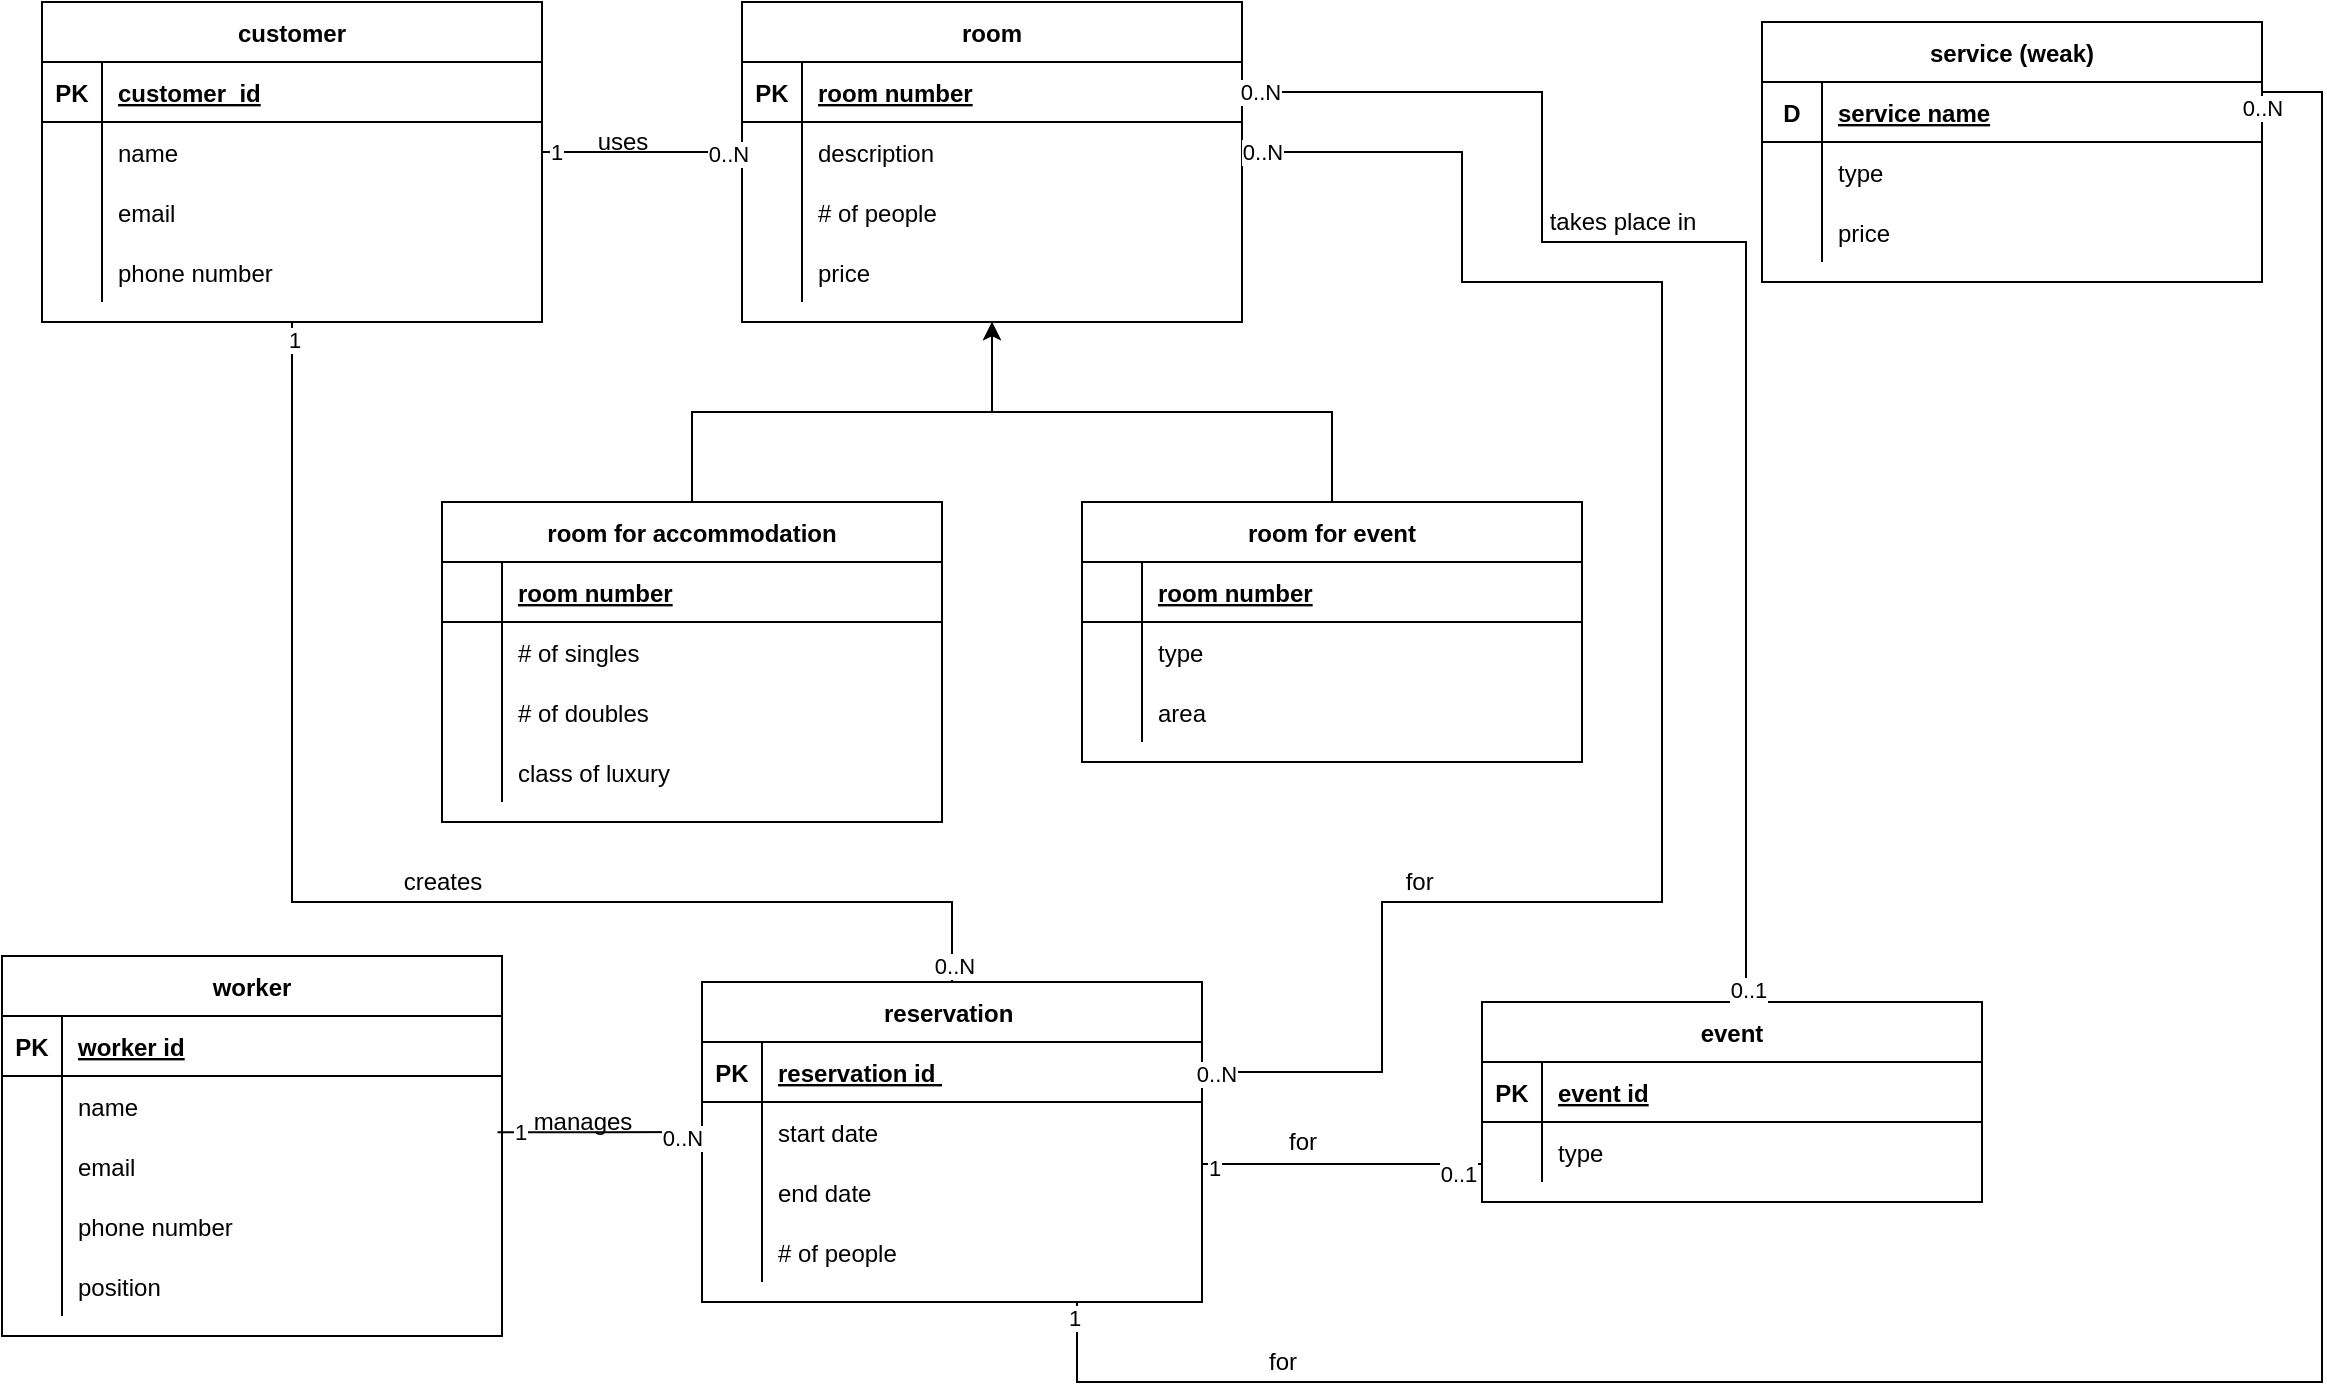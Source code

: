 <mxfile version="21.0.2" type="github">
  <diagram id="R2lEEEUBdFMjLlhIrx00" name="Page-1">
    <mxGraphModel dx="276" dy="146" grid="1" gridSize="10" guides="1" tooltips="1" connect="1" arrows="1" fold="1" page="1" pageScale="1" pageWidth="850" pageHeight="1100" math="0" shadow="0" extFonts="Permanent Marker^https://fonts.googleapis.com/css?family=Permanent+Marker">
      <root>
        <mxCell id="0" />
        <mxCell id="1" parent="0" />
        <mxCell id="C-vyLk0tnHw3VtMMgP7b-2" value="reservation " style="shape=table;startSize=30;container=1;collapsible=1;childLayout=tableLayout;fixedRows=1;rowLines=0;fontStyle=1;align=center;resizeLast=1;" parent="1" vertex="1">
          <mxGeometry x="450" y="610" width="250" height="160" as="geometry" />
        </mxCell>
        <mxCell id="C-vyLk0tnHw3VtMMgP7b-3" value="" style="shape=partialRectangle;collapsible=0;dropTarget=0;pointerEvents=0;fillColor=none;points=[[0,0.5],[1,0.5]];portConstraint=eastwest;top=0;left=0;right=0;bottom=1;" parent="C-vyLk0tnHw3VtMMgP7b-2" vertex="1">
          <mxGeometry y="30" width="250" height="30" as="geometry" />
        </mxCell>
        <mxCell id="C-vyLk0tnHw3VtMMgP7b-4" value="PK" style="shape=partialRectangle;overflow=hidden;connectable=0;fillColor=none;top=0;left=0;bottom=0;right=0;fontStyle=1;" parent="C-vyLk0tnHw3VtMMgP7b-3" vertex="1">
          <mxGeometry width="30" height="30" as="geometry">
            <mxRectangle width="30" height="30" as="alternateBounds" />
          </mxGeometry>
        </mxCell>
        <mxCell id="C-vyLk0tnHw3VtMMgP7b-5" value="reservation id " style="shape=partialRectangle;overflow=hidden;connectable=0;fillColor=none;top=0;left=0;bottom=0;right=0;align=left;spacingLeft=6;fontStyle=5;" parent="C-vyLk0tnHw3VtMMgP7b-3" vertex="1">
          <mxGeometry x="30" width="220" height="30" as="geometry">
            <mxRectangle width="220" height="30" as="alternateBounds" />
          </mxGeometry>
        </mxCell>
        <mxCell id="C-vyLk0tnHw3VtMMgP7b-6" value="" style="shape=partialRectangle;collapsible=0;dropTarget=0;pointerEvents=0;fillColor=none;points=[[0,0.5],[1,0.5]];portConstraint=eastwest;top=0;left=0;right=0;bottom=0;" parent="C-vyLk0tnHw3VtMMgP7b-2" vertex="1">
          <mxGeometry y="60" width="250" height="30" as="geometry" />
        </mxCell>
        <mxCell id="C-vyLk0tnHw3VtMMgP7b-7" value="" style="shape=partialRectangle;overflow=hidden;connectable=0;fillColor=none;top=0;left=0;bottom=0;right=0;" parent="C-vyLk0tnHw3VtMMgP7b-6" vertex="1">
          <mxGeometry width="30" height="30" as="geometry">
            <mxRectangle width="30" height="30" as="alternateBounds" />
          </mxGeometry>
        </mxCell>
        <mxCell id="C-vyLk0tnHw3VtMMgP7b-8" value="start date" style="shape=partialRectangle;overflow=hidden;connectable=0;fillColor=none;top=0;left=0;bottom=0;right=0;align=left;spacingLeft=6;" parent="C-vyLk0tnHw3VtMMgP7b-6" vertex="1">
          <mxGeometry x="30" width="220" height="30" as="geometry">
            <mxRectangle width="220" height="30" as="alternateBounds" />
          </mxGeometry>
        </mxCell>
        <mxCell id="C-vyLk0tnHw3VtMMgP7b-9" value="" style="shape=partialRectangle;collapsible=0;dropTarget=0;pointerEvents=0;fillColor=none;points=[[0,0.5],[1,0.5]];portConstraint=eastwest;top=0;left=0;right=0;bottom=0;" parent="C-vyLk0tnHw3VtMMgP7b-2" vertex="1">
          <mxGeometry y="90" width="250" height="30" as="geometry" />
        </mxCell>
        <mxCell id="C-vyLk0tnHw3VtMMgP7b-10" value="" style="shape=partialRectangle;overflow=hidden;connectable=0;fillColor=none;top=0;left=0;bottom=0;right=0;" parent="C-vyLk0tnHw3VtMMgP7b-9" vertex="1">
          <mxGeometry width="30" height="30" as="geometry">
            <mxRectangle width="30" height="30" as="alternateBounds" />
          </mxGeometry>
        </mxCell>
        <mxCell id="C-vyLk0tnHw3VtMMgP7b-11" value="end date" style="shape=partialRectangle;overflow=hidden;connectable=0;fillColor=none;top=0;left=0;bottom=0;right=0;align=left;spacingLeft=6;" parent="C-vyLk0tnHw3VtMMgP7b-9" vertex="1">
          <mxGeometry x="30" width="220" height="30" as="geometry">
            <mxRectangle width="220" height="30" as="alternateBounds" />
          </mxGeometry>
        </mxCell>
        <mxCell id="lTgjZw4sjmVlkomS4qDs-66" value="" style="shape=partialRectangle;collapsible=0;dropTarget=0;pointerEvents=0;fillColor=none;points=[[0,0.5],[1,0.5]];portConstraint=eastwest;top=0;left=0;right=0;bottom=0;" parent="C-vyLk0tnHw3VtMMgP7b-2" vertex="1">
          <mxGeometry y="120" width="250" height="30" as="geometry" />
        </mxCell>
        <mxCell id="lTgjZw4sjmVlkomS4qDs-67" value="" style="shape=partialRectangle;overflow=hidden;connectable=0;fillColor=none;top=0;left=0;bottom=0;right=0;" parent="lTgjZw4sjmVlkomS4qDs-66" vertex="1">
          <mxGeometry width="30" height="30" as="geometry">
            <mxRectangle width="30" height="30" as="alternateBounds" />
          </mxGeometry>
        </mxCell>
        <mxCell id="lTgjZw4sjmVlkomS4qDs-68" value="# of people" style="shape=partialRectangle;overflow=hidden;connectable=0;fillColor=none;top=0;left=0;bottom=0;right=0;align=left;spacingLeft=6;" parent="lTgjZw4sjmVlkomS4qDs-66" vertex="1">
          <mxGeometry x="30" width="220" height="30" as="geometry">
            <mxRectangle width="220" height="30" as="alternateBounds" />
          </mxGeometry>
        </mxCell>
        <mxCell id="C-vyLk0tnHw3VtMMgP7b-13" value="room" style="shape=table;startSize=30;container=1;collapsible=1;childLayout=tableLayout;fixedRows=1;rowLines=0;fontStyle=1;align=center;resizeLast=1;" parent="1" vertex="1">
          <mxGeometry x="470" y="120" width="250" height="160" as="geometry" />
        </mxCell>
        <mxCell id="C-vyLk0tnHw3VtMMgP7b-14" value="" style="shape=partialRectangle;collapsible=0;dropTarget=0;pointerEvents=0;fillColor=none;points=[[0,0.5],[1,0.5]];portConstraint=eastwest;top=0;left=0;right=0;bottom=1;" parent="C-vyLk0tnHw3VtMMgP7b-13" vertex="1">
          <mxGeometry y="30" width="250" height="30" as="geometry" />
        </mxCell>
        <mxCell id="C-vyLk0tnHw3VtMMgP7b-15" value="PK" style="shape=partialRectangle;overflow=hidden;connectable=0;fillColor=none;top=0;left=0;bottom=0;right=0;fontStyle=1;" parent="C-vyLk0tnHw3VtMMgP7b-14" vertex="1">
          <mxGeometry width="30" height="30" as="geometry">
            <mxRectangle width="30" height="30" as="alternateBounds" />
          </mxGeometry>
        </mxCell>
        <mxCell id="C-vyLk0tnHw3VtMMgP7b-16" value="room number" style="shape=partialRectangle;overflow=hidden;connectable=0;fillColor=none;top=0;left=0;bottom=0;right=0;align=left;spacingLeft=6;fontStyle=5;" parent="C-vyLk0tnHw3VtMMgP7b-14" vertex="1">
          <mxGeometry x="30" width="220" height="30" as="geometry">
            <mxRectangle width="220" height="30" as="alternateBounds" />
          </mxGeometry>
        </mxCell>
        <mxCell id="C-vyLk0tnHw3VtMMgP7b-20" value="" style="shape=partialRectangle;collapsible=0;dropTarget=0;pointerEvents=0;fillColor=none;points=[[0,0.5],[1,0.5]];portConstraint=eastwest;top=0;left=0;right=0;bottom=0;" parent="C-vyLk0tnHw3VtMMgP7b-13" vertex="1">
          <mxGeometry y="60" width="250" height="30" as="geometry" />
        </mxCell>
        <mxCell id="C-vyLk0tnHw3VtMMgP7b-21" value="" style="shape=partialRectangle;overflow=hidden;connectable=0;fillColor=none;top=0;left=0;bottom=0;right=0;" parent="C-vyLk0tnHw3VtMMgP7b-20" vertex="1">
          <mxGeometry width="30" height="30" as="geometry">
            <mxRectangle width="30" height="30" as="alternateBounds" />
          </mxGeometry>
        </mxCell>
        <mxCell id="C-vyLk0tnHw3VtMMgP7b-22" value="description" style="shape=partialRectangle;overflow=hidden;connectable=0;fillColor=none;top=0;left=0;bottom=0;right=0;align=left;spacingLeft=6;" parent="C-vyLk0tnHw3VtMMgP7b-20" vertex="1">
          <mxGeometry x="30" width="220" height="30" as="geometry">
            <mxRectangle width="220" height="30" as="alternateBounds" />
          </mxGeometry>
        </mxCell>
        <mxCell id="2WZCXrV5G-VbXpnv9J84-26" value="" style="shape=partialRectangle;collapsible=0;dropTarget=0;pointerEvents=0;fillColor=none;points=[[0,0.5],[1,0.5]];portConstraint=eastwest;top=0;left=0;right=0;bottom=0;" parent="C-vyLk0tnHw3VtMMgP7b-13" vertex="1">
          <mxGeometry y="90" width="250" height="30" as="geometry" />
        </mxCell>
        <mxCell id="2WZCXrV5G-VbXpnv9J84-27" value="" style="shape=partialRectangle;overflow=hidden;connectable=0;fillColor=none;top=0;left=0;bottom=0;right=0;" parent="2WZCXrV5G-VbXpnv9J84-26" vertex="1">
          <mxGeometry width="30" height="30" as="geometry">
            <mxRectangle width="30" height="30" as="alternateBounds" />
          </mxGeometry>
        </mxCell>
        <mxCell id="2WZCXrV5G-VbXpnv9J84-28" value="# of people " style="shape=partialRectangle;overflow=hidden;connectable=0;fillColor=none;top=0;left=0;bottom=0;right=0;align=left;spacingLeft=6;" parent="2WZCXrV5G-VbXpnv9J84-26" vertex="1">
          <mxGeometry x="30" width="220" height="30" as="geometry">
            <mxRectangle width="220" height="30" as="alternateBounds" />
          </mxGeometry>
        </mxCell>
        <mxCell id="lTgjZw4sjmVlkomS4qDs-69" value="" style="shape=partialRectangle;collapsible=0;dropTarget=0;pointerEvents=0;fillColor=none;points=[[0,0.5],[1,0.5]];portConstraint=eastwest;top=0;left=0;right=0;bottom=0;" parent="C-vyLk0tnHw3VtMMgP7b-13" vertex="1">
          <mxGeometry y="120" width="250" height="30" as="geometry" />
        </mxCell>
        <mxCell id="lTgjZw4sjmVlkomS4qDs-70" value="" style="shape=partialRectangle;overflow=hidden;connectable=0;fillColor=none;top=0;left=0;bottom=0;right=0;" parent="lTgjZw4sjmVlkomS4qDs-69" vertex="1">
          <mxGeometry width="30" height="30" as="geometry">
            <mxRectangle width="30" height="30" as="alternateBounds" />
          </mxGeometry>
        </mxCell>
        <mxCell id="lTgjZw4sjmVlkomS4qDs-71" value="price" style="shape=partialRectangle;overflow=hidden;connectable=0;fillColor=none;top=0;left=0;bottom=0;right=0;align=left;spacingLeft=6;" parent="lTgjZw4sjmVlkomS4qDs-69" vertex="1">
          <mxGeometry x="30" width="220" height="30" as="geometry">
            <mxRectangle width="220" height="30" as="alternateBounds" />
          </mxGeometry>
        </mxCell>
        <mxCell id="THFaUgnn7eP98GpyBFiO-32" style="edgeStyle=orthogonalEdgeStyle;rounded=0;orthogonalLoop=1;jettySize=auto;html=1;exitX=0.5;exitY=1;exitDx=0;exitDy=0;entryX=0.5;entryY=0;entryDx=0;entryDy=0;endArrow=none;endFill=0;" parent="1" source="C-vyLk0tnHw3VtMMgP7b-23" target="C-vyLk0tnHw3VtMMgP7b-2" edge="1">
          <mxGeometry relative="1" as="geometry">
            <Array as="points">
              <mxPoint x="245" y="570" />
              <mxPoint x="575" y="570" />
            </Array>
          </mxGeometry>
        </mxCell>
        <mxCell id="lTgjZw4sjmVlkomS4qDs-89" value="0..N" style="edgeLabel;html=1;align=center;verticalAlign=middle;resizable=0;points=[];" parent="THFaUgnn7eP98GpyBFiO-32" vertex="1" connectable="0">
          <mxGeometry x="0.974" y="1" relative="1" as="geometry">
            <mxPoint as="offset" />
          </mxGeometry>
        </mxCell>
        <mxCell id="lTgjZw4sjmVlkomS4qDs-90" value="1" style="edgeLabel;html=1;align=center;verticalAlign=middle;resizable=0;points=[];" parent="THFaUgnn7eP98GpyBFiO-32" vertex="1" connectable="0">
          <mxGeometry x="-0.975" y="1" relative="1" as="geometry">
            <mxPoint as="offset" />
          </mxGeometry>
        </mxCell>
        <mxCell id="C-vyLk0tnHw3VtMMgP7b-23" value="customer" style="shape=table;startSize=30;container=1;collapsible=1;childLayout=tableLayout;fixedRows=1;rowLines=0;fontStyle=1;align=center;resizeLast=1;" parent="1" vertex="1">
          <mxGeometry x="120" y="120" width="250" height="160" as="geometry" />
        </mxCell>
        <mxCell id="C-vyLk0tnHw3VtMMgP7b-24" value="" style="shape=partialRectangle;collapsible=0;dropTarget=0;pointerEvents=0;fillColor=none;points=[[0,0.5],[1,0.5]];portConstraint=eastwest;top=0;left=0;right=0;bottom=1;" parent="C-vyLk0tnHw3VtMMgP7b-23" vertex="1">
          <mxGeometry y="30" width="250" height="30" as="geometry" />
        </mxCell>
        <mxCell id="C-vyLk0tnHw3VtMMgP7b-25" value="PK" style="shape=partialRectangle;overflow=hidden;connectable=0;fillColor=none;top=0;left=0;bottom=0;right=0;fontStyle=1;" parent="C-vyLk0tnHw3VtMMgP7b-24" vertex="1">
          <mxGeometry width="30" height="30" as="geometry">
            <mxRectangle width="30" height="30" as="alternateBounds" />
          </mxGeometry>
        </mxCell>
        <mxCell id="C-vyLk0tnHw3VtMMgP7b-26" value="customer_id" style="shape=partialRectangle;overflow=hidden;connectable=0;fillColor=none;top=0;left=0;bottom=0;right=0;align=left;spacingLeft=6;fontStyle=5;" parent="C-vyLk0tnHw3VtMMgP7b-24" vertex="1">
          <mxGeometry x="30" width="220" height="30" as="geometry">
            <mxRectangle width="220" height="30" as="alternateBounds" />
          </mxGeometry>
        </mxCell>
        <mxCell id="C-vyLk0tnHw3VtMMgP7b-27" value="" style="shape=partialRectangle;collapsible=0;dropTarget=0;pointerEvents=0;fillColor=none;points=[[0,0.5],[1,0.5]];portConstraint=eastwest;top=0;left=0;right=0;bottom=0;" parent="C-vyLk0tnHw3VtMMgP7b-23" vertex="1">
          <mxGeometry y="60" width="250" height="30" as="geometry" />
        </mxCell>
        <mxCell id="C-vyLk0tnHw3VtMMgP7b-28" value="" style="shape=partialRectangle;overflow=hidden;connectable=0;fillColor=none;top=0;left=0;bottom=0;right=0;" parent="C-vyLk0tnHw3VtMMgP7b-27" vertex="1">
          <mxGeometry width="30" height="30" as="geometry">
            <mxRectangle width="30" height="30" as="alternateBounds" />
          </mxGeometry>
        </mxCell>
        <mxCell id="C-vyLk0tnHw3VtMMgP7b-29" value="name" style="shape=partialRectangle;overflow=hidden;connectable=0;fillColor=none;top=0;left=0;bottom=0;right=0;align=left;spacingLeft=6;" parent="C-vyLk0tnHw3VtMMgP7b-27" vertex="1">
          <mxGeometry x="30" width="220" height="30" as="geometry">
            <mxRectangle width="220" height="30" as="alternateBounds" />
          </mxGeometry>
        </mxCell>
        <mxCell id="2WZCXrV5G-VbXpnv9J84-4" value="" style="shape=partialRectangle;collapsible=0;dropTarget=0;pointerEvents=0;fillColor=none;points=[[0,0.5],[1,0.5]];portConstraint=eastwest;top=0;left=0;right=0;bottom=0;" parent="C-vyLk0tnHw3VtMMgP7b-23" vertex="1">
          <mxGeometry y="90" width="250" height="30" as="geometry" />
        </mxCell>
        <mxCell id="2WZCXrV5G-VbXpnv9J84-5" value="" style="shape=partialRectangle;overflow=hidden;connectable=0;fillColor=none;top=0;left=0;bottom=0;right=0;" parent="2WZCXrV5G-VbXpnv9J84-4" vertex="1">
          <mxGeometry width="30" height="30" as="geometry">
            <mxRectangle width="30" height="30" as="alternateBounds" />
          </mxGeometry>
        </mxCell>
        <mxCell id="2WZCXrV5G-VbXpnv9J84-6" value="email" style="shape=partialRectangle;overflow=hidden;connectable=0;fillColor=none;top=0;left=0;bottom=0;right=0;align=left;spacingLeft=6;" parent="2WZCXrV5G-VbXpnv9J84-4" vertex="1">
          <mxGeometry x="30" width="220" height="30" as="geometry">
            <mxRectangle width="220" height="30" as="alternateBounds" />
          </mxGeometry>
        </mxCell>
        <mxCell id="2WZCXrV5G-VbXpnv9J84-17" value="" style="shape=partialRectangle;collapsible=0;dropTarget=0;pointerEvents=0;fillColor=none;points=[[0,0.5],[1,0.5]];portConstraint=eastwest;top=0;left=0;right=0;bottom=0;" parent="C-vyLk0tnHw3VtMMgP7b-23" vertex="1">
          <mxGeometry y="120" width="250" height="30" as="geometry" />
        </mxCell>
        <mxCell id="2WZCXrV5G-VbXpnv9J84-18" value="" style="shape=partialRectangle;overflow=hidden;connectable=0;fillColor=none;top=0;left=0;bottom=0;right=0;" parent="2WZCXrV5G-VbXpnv9J84-17" vertex="1">
          <mxGeometry width="30" height="30" as="geometry">
            <mxRectangle width="30" height="30" as="alternateBounds" />
          </mxGeometry>
        </mxCell>
        <mxCell id="2WZCXrV5G-VbXpnv9J84-19" value="phone number" style="shape=partialRectangle;overflow=hidden;connectable=0;fillColor=none;top=0;left=0;bottom=0;right=0;align=left;spacingLeft=6;" parent="2WZCXrV5G-VbXpnv9J84-17" vertex="1">
          <mxGeometry x="30" width="220" height="30" as="geometry">
            <mxRectangle width="220" height="30" as="alternateBounds" />
          </mxGeometry>
        </mxCell>
        <mxCell id="THFaUgnn7eP98GpyBFiO-1" value="worker" style="shape=table;startSize=30;container=1;collapsible=1;childLayout=tableLayout;fixedRows=1;rowLines=0;fontStyle=1;align=center;resizeLast=1;" parent="1" vertex="1">
          <mxGeometry x="100" y="597" width="250" height="190" as="geometry" />
        </mxCell>
        <mxCell id="THFaUgnn7eP98GpyBFiO-2" value="" style="shape=partialRectangle;collapsible=0;dropTarget=0;pointerEvents=0;fillColor=none;points=[[0,0.5],[1,0.5]];portConstraint=eastwest;top=0;left=0;right=0;bottom=1;" parent="THFaUgnn7eP98GpyBFiO-1" vertex="1">
          <mxGeometry y="30" width="250" height="30" as="geometry" />
        </mxCell>
        <mxCell id="THFaUgnn7eP98GpyBFiO-3" value="PK" style="shape=partialRectangle;overflow=hidden;connectable=0;fillColor=none;top=0;left=0;bottom=0;right=0;fontStyle=1;" parent="THFaUgnn7eP98GpyBFiO-2" vertex="1">
          <mxGeometry width="30" height="30" as="geometry">
            <mxRectangle width="30" height="30" as="alternateBounds" />
          </mxGeometry>
        </mxCell>
        <mxCell id="THFaUgnn7eP98GpyBFiO-4" value="worker id" style="shape=partialRectangle;overflow=hidden;connectable=0;fillColor=none;top=0;left=0;bottom=0;right=0;align=left;spacingLeft=6;fontStyle=5;" parent="THFaUgnn7eP98GpyBFiO-2" vertex="1">
          <mxGeometry x="30" width="220" height="30" as="geometry">
            <mxRectangle width="220" height="30" as="alternateBounds" />
          </mxGeometry>
        </mxCell>
        <mxCell id="THFaUgnn7eP98GpyBFiO-5" value="" style="shape=partialRectangle;collapsible=0;dropTarget=0;pointerEvents=0;fillColor=none;points=[[0,0.5],[1,0.5]];portConstraint=eastwest;top=0;left=0;right=0;bottom=0;" parent="THFaUgnn7eP98GpyBFiO-1" vertex="1">
          <mxGeometry y="60" width="250" height="30" as="geometry" />
        </mxCell>
        <mxCell id="THFaUgnn7eP98GpyBFiO-6" value="" style="shape=partialRectangle;overflow=hidden;connectable=0;fillColor=none;top=0;left=0;bottom=0;right=0;" parent="THFaUgnn7eP98GpyBFiO-5" vertex="1">
          <mxGeometry width="30" height="30" as="geometry">
            <mxRectangle width="30" height="30" as="alternateBounds" />
          </mxGeometry>
        </mxCell>
        <mxCell id="THFaUgnn7eP98GpyBFiO-7" value="name" style="shape=partialRectangle;overflow=hidden;connectable=0;fillColor=none;top=0;left=0;bottom=0;right=0;align=left;spacingLeft=6;" parent="THFaUgnn7eP98GpyBFiO-5" vertex="1">
          <mxGeometry x="30" width="220" height="30" as="geometry">
            <mxRectangle width="220" height="30" as="alternateBounds" />
          </mxGeometry>
        </mxCell>
        <mxCell id="THFaUgnn7eP98GpyBFiO-8" value="" style="shape=partialRectangle;collapsible=0;dropTarget=0;pointerEvents=0;fillColor=none;points=[[0,0.5],[1,0.5]];portConstraint=eastwest;top=0;left=0;right=0;bottom=0;" parent="THFaUgnn7eP98GpyBFiO-1" vertex="1">
          <mxGeometry y="90" width="250" height="30" as="geometry" />
        </mxCell>
        <mxCell id="THFaUgnn7eP98GpyBFiO-9" value="" style="shape=partialRectangle;overflow=hidden;connectable=0;fillColor=none;top=0;left=0;bottom=0;right=0;" parent="THFaUgnn7eP98GpyBFiO-8" vertex="1">
          <mxGeometry width="30" height="30" as="geometry">
            <mxRectangle width="30" height="30" as="alternateBounds" />
          </mxGeometry>
        </mxCell>
        <mxCell id="THFaUgnn7eP98GpyBFiO-10" value="email" style="shape=partialRectangle;overflow=hidden;connectable=0;fillColor=none;top=0;left=0;bottom=0;right=0;align=left;spacingLeft=6;" parent="THFaUgnn7eP98GpyBFiO-8" vertex="1">
          <mxGeometry x="30" width="220" height="30" as="geometry">
            <mxRectangle width="220" height="30" as="alternateBounds" />
          </mxGeometry>
        </mxCell>
        <mxCell id="THFaUgnn7eP98GpyBFiO-11" value="" style="shape=partialRectangle;collapsible=0;dropTarget=0;pointerEvents=0;fillColor=none;points=[[0,0.5],[1,0.5]];portConstraint=eastwest;top=0;left=0;right=0;bottom=0;" parent="THFaUgnn7eP98GpyBFiO-1" vertex="1">
          <mxGeometry y="120" width="250" height="30" as="geometry" />
        </mxCell>
        <mxCell id="THFaUgnn7eP98GpyBFiO-12" value="" style="shape=partialRectangle;overflow=hidden;connectable=0;fillColor=none;top=0;left=0;bottom=0;right=0;" parent="THFaUgnn7eP98GpyBFiO-11" vertex="1">
          <mxGeometry width="30" height="30" as="geometry">
            <mxRectangle width="30" height="30" as="alternateBounds" />
          </mxGeometry>
        </mxCell>
        <mxCell id="THFaUgnn7eP98GpyBFiO-13" value="phone number" style="shape=partialRectangle;overflow=hidden;connectable=0;fillColor=none;top=0;left=0;bottom=0;right=0;align=left;spacingLeft=6;" parent="THFaUgnn7eP98GpyBFiO-11" vertex="1">
          <mxGeometry x="30" width="220" height="30" as="geometry">
            <mxRectangle width="220" height="30" as="alternateBounds" />
          </mxGeometry>
        </mxCell>
        <mxCell id="lTgjZw4sjmVlkomS4qDs-27" value="" style="shape=partialRectangle;collapsible=0;dropTarget=0;pointerEvents=0;fillColor=none;points=[[0,0.5],[1,0.5]];portConstraint=eastwest;top=0;left=0;right=0;bottom=0;" parent="THFaUgnn7eP98GpyBFiO-1" vertex="1">
          <mxGeometry y="150" width="250" height="30" as="geometry" />
        </mxCell>
        <mxCell id="lTgjZw4sjmVlkomS4qDs-28" value="" style="shape=partialRectangle;overflow=hidden;connectable=0;fillColor=none;top=0;left=0;bottom=0;right=0;" parent="lTgjZw4sjmVlkomS4qDs-27" vertex="1">
          <mxGeometry width="30" height="30" as="geometry">
            <mxRectangle width="30" height="30" as="alternateBounds" />
          </mxGeometry>
        </mxCell>
        <mxCell id="lTgjZw4sjmVlkomS4qDs-29" value="position" style="shape=partialRectangle;overflow=hidden;connectable=0;fillColor=none;top=0;left=0;bottom=0;right=0;align=left;spacingLeft=6;" parent="lTgjZw4sjmVlkomS4qDs-27" vertex="1">
          <mxGeometry x="30" width="220" height="30" as="geometry">
            <mxRectangle width="220" height="30" as="alternateBounds" />
          </mxGeometry>
        </mxCell>
        <mxCell id="THFaUgnn7eP98GpyBFiO-17" value="event" style="shape=table;startSize=30;container=1;collapsible=1;childLayout=tableLayout;fixedRows=1;rowLines=0;fontStyle=1;align=center;resizeLast=1;" parent="1" vertex="1">
          <mxGeometry x="840" y="620" width="250" height="100" as="geometry" />
        </mxCell>
        <mxCell id="THFaUgnn7eP98GpyBFiO-18" value="" style="shape=partialRectangle;collapsible=0;dropTarget=0;pointerEvents=0;fillColor=none;points=[[0,0.5],[1,0.5]];portConstraint=eastwest;top=0;left=0;right=0;bottom=1;" parent="THFaUgnn7eP98GpyBFiO-17" vertex="1">
          <mxGeometry y="30" width="250" height="30" as="geometry" />
        </mxCell>
        <mxCell id="THFaUgnn7eP98GpyBFiO-19" value="PK" style="shape=partialRectangle;overflow=hidden;connectable=0;fillColor=none;top=0;left=0;bottom=0;right=0;fontStyle=1;" parent="THFaUgnn7eP98GpyBFiO-18" vertex="1">
          <mxGeometry width="30" height="30" as="geometry">
            <mxRectangle width="30" height="30" as="alternateBounds" />
          </mxGeometry>
        </mxCell>
        <mxCell id="THFaUgnn7eP98GpyBFiO-20" value="event id" style="shape=partialRectangle;overflow=hidden;connectable=0;fillColor=none;top=0;left=0;bottom=0;right=0;align=left;spacingLeft=6;fontStyle=5;" parent="THFaUgnn7eP98GpyBFiO-18" vertex="1">
          <mxGeometry x="30" width="220" height="30" as="geometry">
            <mxRectangle width="220" height="30" as="alternateBounds" />
          </mxGeometry>
        </mxCell>
        <mxCell id="THFaUgnn7eP98GpyBFiO-21" value="" style="shape=partialRectangle;collapsible=0;dropTarget=0;pointerEvents=0;fillColor=none;points=[[0,0.5],[1,0.5]];portConstraint=eastwest;top=0;left=0;right=0;bottom=0;" parent="THFaUgnn7eP98GpyBFiO-17" vertex="1">
          <mxGeometry y="60" width="250" height="30" as="geometry" />
        </mxCell>
        <mxCell id="THFaUgnn7eP98GpyBFiO-22" value="" style="shape=partialRectangle;overflow=hidden;connectable=0;fillColor=none;top=0;left=0;bottom=0;right=0;" parent="THFaUgnn7eP98GpyBFiO-21" vertex="1">
          <mxGeometry width="30" height="30" as="geometry">
            <mxRectangle width="30" height="30" as="alternateBounds" />
          </mxGeometry>
        </mxCell>
        <mxCell id="THFaUgnn7eP98GpyBFiO-23" value="type" style="shape=partialRectangle;overflow=hidden;connectable=0;fillColor=none;top=0;left=0;bottom=0;right=0;align=left;spacingLeft=6;" parent="THFaUgnn7eP98GpyBFiO-21" vertex="1">
          <mxGeometry x="30" width="220" height="30" as="geometry">
            <mxRectangle width="220" height="30" as="alternateBounds" />
          </mxGeometry>
        </mxCell>
        <mxCell id="THFaUgnn7eP98GpyBFiO-31" style="edgeStyle=orthogonalEdgeStyle;rounded=0;orthogonalLoop=1;jettySize=auto;html=1;exitX=1;exitY=0.5;exitDx=0;exitDy=0;entryX=0;entryY=0.5;entryDx=0;entryDy=0;endArrow=none;endFill=0;" parent="1" source="C-vyLk0tnHw3VtMMgP7b-27" edge="1">
          <mxGeometry relative="1" as="geometry">
            <mxPoint x="470" y="195" as="targetPoint" />
          </mxGeometry>
        </mxCell>
        <mxCell id="lTgjZw4sjmVlkomS4qDs-87" value="1" style="edgeLabel;html=1;align=center;verticalAlign=middle;resizable=0;points=[];" parent="THFaUgnn7eP98GpyBFiO-31" vertex="1" connectable="0">
          <mxGeometry x="-0.873" relative="1" as="geometry">
            <mxPoint as="offset" />
          </mxGeometry>
        </mxCell>
        <mxCell id="lTgjZw4sjmVlkomS4qDs-88" value="0..N" style="edgeLabel;html=1;align=center;verticalAlign=middle;resizable=0;points=[];" parent="THFaUgnn7eP98GpyBFiO-31" vertex="1" connectable="0">
          <mxGeometry x="0.86" y="-1" relative="1" as="geometry">
            <mxPoint as="offset" />
          </mxGeometry>
        </mxCell>
        <mxCell id="THFaUgnn7eP98GpyBFiO-33" style="edgeStyle=orthogonalEdgeStyle;rounded=0;orthogonalLoop=1;jettySize=auto;html=1;exitX=0.991;exitY=-0.063;exitDx=0;exitDy=0;entryX=0;entryY=0.5;entryDx=0;entryDy=0;endArrow=none;endFill=0;exitPerimeter=0;" parent="1" source="THFaUgnn7eP98GpyBFiO-8" target="C-vyLk0tnHw3VtMMgP7b-6" edge="1">
          <mxGeometry relative="1" as="geometry" />
        </mxCell>
        <mxCell id="lTgjZw4sjmVlkomS4qDs-91" value="1" style="edgeLabel;html=1;align=center;verticalAlign=middle;resizable=0;points=[];" parent="THFaUgnn7eP98GpyBFiO-33" vertex="1" connectable="0">
          <mxGeometry x="-0.777" relative="1" as="geometry">
            <mxPoint as="offset" />
          </mxGeometry>
        </mxCell>
        <mxCell id="lTgjZw4sjmVlkomS4qDs-92" value="0..N" style="edgeLabel;html=1;align=center;verticalAlign=middle;resizable=0;points=[];" parent="THFaUgnn7eP98GpyBFiO-33" vertex="1" connectable="0">
          <mxGeometry x="0.827" y="-3" relative="1" as="geometry">
            <mxPoint x="-1" as="offset" />
          </mxGeometry>
        </mxCell>
        <mxCell id="THFaUgnn7eP98GpyBFiO-34" value="service (weak)" style="shape=table;startSize=30;container=1;collapsible=1;childLayout=tableLayout;fixedRows=1;rowLines=0;fontStyle=1;align=center;resizeLast=1;" parent="1" vertex="1">
          <mxGeometry x="980" y="130" width="250" height="130" as="geometry" />
        </mxCell>
        <mxCell id="THFaUgnn7eP98GpyBFiO-35" value="" style="shape=partialRectangle;collapsible=0;dropTarget=0;pointerEvents=0;fillColor=none;points=[[0,0.5],[1,0.5]];portConstraint=eastwest;top=0;left=0;right=0;bottom=1;" parent="THFaUgnn7eP98GpyBFiO-34" vertex="1">
          <mxGeometry y="30" width="250" height="30" as="geometry" />
        </mxCell>
        <mxCell id="THFaUgnn7eP98GpyBFiO-36" value="D" style="shape=partialRectangle;overflow=hidden;connectable=0;fillColor=none;top=0;left=0;bottom=0;right=0;fontStyle=1;" parent="THFaUgnn7eP98GpyBFiO-35" vertex="1">
          <mxGeometry width="30" height="30" as="geometry">
            <mxRectangle width="30" height="30" as="alternateBounds" />
          </mxGeometry>
        </mxCell>
        <mxCell id="THFaUgnn7eP98GpyBFiO-37" value="service name" style="shape=partialRectangle;overflow=hidden;connectable=0;fillColor=none;top=0;left=0;bottom=0;right=0;align=left;spacingLeft=6;fontStyle=5;" parent="THFaUgnn7eP98GpyBFiO-35" vertex="1">
          <mxGeometry x="30" width="220" height="30" as="geometry">
            <mxRectangle width="220" height="30" as="alternateBounds" />
          </mxGeometry>
        </mxCell>
        <mxCell id="THFaUgnn7eP98GpyBFiO-38" value="" style="shape=partialRectangle;collapsible=0;dropTarget=0;pointerEvents=0;fillColor=none;points=[[0,0.5],[1,0.5]];portConstraint=eastwest;top=0;left=0;right=0;bottom=0;" parent="THFaUgnn7eP98GpyBFiO-34" vertex="1">
          <mxGeometry y="60" width="250" height="30" as="geometry" />
        </mxCell>
        <mxCell id="THFaUgnn7eP98GpyBFiO-39" value="" style="shape=partialRectangle;overflow=hidden;connectable=0;fillColor=none;top=0;left=0;bottom=0;right=0;" parent="THFaUgnn7eP98GpyBFiO-38" vertex="1">
          <mxGeometry width="30" height="30" as="geometry">
            <mxRectangle width="30" height="30" as="alternateBounds" />
          </mxGeometry>
        </mxCell>
        <mxCell id="THFaUgnn7eP98GpyBFiO-40" value="type" style="shape=partialRectangle;overflow=hidden;connectable=0;fillColor=none;top=0;left=0;bottom=0;right=0;align=left;spacingLeft=6;" parent="THFaUgnn7eP98GpyBFiO-38" vertex="1">
          <mxGeometry x="30" width="220" height="30" as="geometry">
            <mxRectangle width="220" height="30" as="alternateBounds" />
          </mxGeometry>
        </mxCell>
        <mxCell id="JDJ7qs4omfr9UQ6KsiF9-8" value="" style="shape=partialRectangle;collapsible=0;dropTarget=0;pointerEvents=0;fillColor=none;points=[[0,0.5],[1,0.5]];portConstraint=eastwest;top=0;left=0;right=0;bottom=0;" parent="THFaUgnn7eP98GpyBFiO-34" vertex="1">
          <mxGeometry y="90" width="250" height="30" as="geometry" />
        </mxCell>
        <mxCell id="JDJ7qs4omfr9UQ6KsiF9-9" value="" style="shape=partialRectangle;overflow=hidden;connectable=0;fillColor=none;top=0;left=0;bottom=0;right=0;" parent="JDJ7qs4omfr9UQ6KsiF9-8" vertex="1">
          <mxGeometry width="30" height="30" as="geometry">
            <mxRectangle width="30" height="30" as="alternateBounds" />
          </mxGeometry>
        </mxCell>
        <mxCell id="JDJ7qs4omfr9UQ6KsiF9-10" value="price" style="shape=partialRectangle;overflow=hidden;connectable=0;fillColor=none;top=0;left=0;bottom=0;right=0;align=left;spacingLeft=6;" parent="JDJ7qs4omfr9UQ6KsiF9-8" vertex="1">
          <mxGeometry x="30" width="220" height="30" as="geometry">
            <mxRectangle width="220" height="30" as="alternateBounds" />
          </mxGeometry>
        </mxCell>
        <mxCell id="THFaUgnn7eP98GpyBFiO-47" style="edgeStyle=orthogonalEdgeStyle;rounded=0;orthogonalLoop=1;jettySize=auto;html=1;exitX=0;exitY=0.5;exitDx=0;exitDy=0;entryX=1;entryY=0.5;entryDx=0;entryDy=0;endArrow=none;endFill=0;" parent="1" edge="1">
          <mxGeometry relative="1" as="geometry">
            <mxPoint x="840" y="691" as="sourcePoint" />
            <mxPoint x="700" y="681" as="targetPoint" />
            <Array as="points">
              <mxPoint x="840" y="701" />
              <mxPoint x="700" y="701" />
            </Array>
          </mxGeometry>
        </mxCell>
        <mxCell id="lTgjZw4sjmVlkomS4qDs-96" value="0..1" style="edgeLabel;html=1;align=center;verticalAlign=middle;resizable=0;points=[];" parent="THFaUgnn7eP98GpyBFiO-47" vertex="1" connectable="0">
          <mxGeometry x="-0.741" y="5" relative="1" as="geometry">
            <mxPoint as="offset" />
          </mxGeometry>
        </mxCell>
        <mxCell id="lTgjZw4sjmVlkomS4qDs-97" value="1" style="edgeLabel;html=1;align=center;verticalAlign=middle;resizable=0;points=[];" parent="THFaUgnn7eP98GpyBFiO-47" vertex="1" connectable="0">
          <mxGeometry x="0.694" y="2" relative="1" as="geometry">
            <mxPoint as="offset" />
          </mxGeometry>
        </mxCell>
        <mxCell id="lTgjZw4sjmVlkomS4qDs-32" style="edgeStyle=orthogonalEdgeStyle;rounded=0;orthogonalLoop=1;jettySize=auto;html=1;exitX=1;exitY=0.5;exitDx=0;exitDy=0;entryX=0.75;entryY=1;entryDx=0;entryDy=0;endArrow=none;endFill=0;" parent="1" source="THFaUgnn7eP98GpyBFiO-35" target="C-vyLk0tnHw3VtMMgP7b-2" edge="1">
          <mxGeometry relative="1" as="geometry">
            <Array as="points">
              <mxPoint x="1230" y="165" />
              <mxPoint x="1260" y="165" />
              <mxPoint x="1260" y="810" />
              <mxPoint x="638" y="810" />
            </Array>
          </mxGeometry>
        </mxCell>
        <mxCell id="lTgjZw4sjmVlkomS4qDs-98" value="0..N" style="edgeLabel;html=1;align=center;verticalAlign=middle;resizable=0;points=[];" parent="lTgjZw4sjmVlkomS4qDs-32" vertex="1" connectable="0">
          <mxGeometry x="-0.996" relative="1" as="geometry">
            <mxPoint as="offset" />
          </mxGeometry>
        </mxCell>
        <mxCell id="lTgjZw4sjmVlkomS4qDs-99" value="1" style="edgeLabel;html=1;align=center;verticalAlign=middle;resizable=0;points=[];" parent="lTgjZw4sjmVlkomS4qDs-32" vertex="1" connectable="0">
          <mxGeometry x="0.989" y="2" relative="1" as="geometry">
            <mxPoint as="offset" />
          </mxGeometry>
        </mxCell>
        <mxCell id="lTgjZw4sjmVlkomS4qDs-63" style="edgeStyle=orthogonalEdgeStyle;rounded=0;orthogonalLoop=1;jettySize=auto;html=1;exitX=0.5;exitY=0;exitDx=0;exitDy=0;entryX=0.5;entryY=1;entryDx=0;entryDy=0;" parent="1" source="lTgjZw4sjmVlkomS4qDs-36" target="C-vyLk0tnHw3VtMMgP7b-13" edge="1">
          <mxGeometry relative="1" as="geometry" />
        </mxCell>
        <mxCell id="lTgjZw4sjmVlkomS4qDs-36" value="room for accommodation" style="shape=table;startSize=30;container=1;collapsible=1;childLayout=tableLayout;fixedRows=1;rowLines=0;fontStyle=1;align=center;resizeLast=1;" parent="1" vertex="1">
          <mxGeometry x="320" y="370" width="250" height="160" as="geometry">
            <mxRectangle x="320" y="330" width="190" height="30" as="alternateBounds" />
          </mxGeometry>
        </mxCell>
        <mxCell id="lTgjZw4sjmVlkomS4qDs-37" value="" style="shape=partialRectangle;collapsible=0;dropTarget=0;pointerEvents=0;fillColor=none;points=[[0,0.5],[1,0.5]];portConstraint=eastwest;top=0;left=0;right=0;bottom=1;" parent="lTgjZw4sjmVlkomS4qDs-36" vertex="1">
          <mxGeometry y="30" width="250" height="30" as="geometry" />
        </mxCell>
        <mxCell id="lTgjZw4sjmVlkomS4qDs-38" value="" style="shape=partialRectangle;overflow=hidden;connectable=0;fillColor=none;top=0;left=0;bottom=0;right=0;fontStyle=1;" parent="lTgjZw4sjmVlkomS4qDs-37" vertex="1">
          <mxGeometry width="30" height="30" as="geometry">
            <mxRectangle width="30" height="30" as="alternateBounds" />
          </mxGeometry>
        </mxCell>
        <mxCell id="lTgjZw4sjmVlkomS4qDs-39" value="room number" style="shape=partialRectangle;overflow=hidden;connectable=0;fillColor=none;top=0;left=0;bottom=0;right=0;align=left;spacingLeft=6;fontStyle=5;" parent="lTgjZw4sjmVlkomS4qDs-37" vertex="1">
          <mxGeometry x="30" width="220" height="30" as="geometry">
            <mxRectangle width="220" height="30" as="alternateBounds" />
          </mxGeometry>
        </mxCell>
        <mxCell id="lTgjZw4sjmVlkomS4qDs-40" value="" style="shape=partialRectangle;collapsible=0;dropTarget=0;pointerEvents=0;fillColor=none;points=[[0,0.5],[1,0.5]];portConstraint=eastwest;top=0;left=0;right=0;bottom=0;" parent="lTgjZw4sjmVlkomS4qDs-36" vertex="1">
          <mxGeometry y="60" width="250" height="30" as="geometry" />
        </mxCell>
        <mxCell id="lTgjZw4sjmVlkomS4qDs-41" value="" style="shape=partialRectangle;overflow=hidden;connectable=0;fillColor=none;top=0;left=0;bottom=0;right=0;" parent="lTgjZw4sjmVlkomS4qDs-40" vertex="1">
          <mxGeometry width="30" height="30" as="geometry">
            <mxRectangle width="30" height="30" as="alternateBounds" />
          </mxGeometry>
        </mxCell>
        <mxCell id="lTgjZw4sjmVlkomS4qDs-42" value="# of singles " style="shape=partialRectangle;overflow=hidden;connectable=0;fillColor=none;top=0;left=0;bottom=0;right=0;align=left;spacingLeft=6;" parent="lTgjZw4sjmVlkomS4qDs-40" vertex="1">
          <mxGeometry x="30" width="220" height="30" as="geometry">
            <mxRectangle width="220" height="30" as="alternateBounds" />
          </mxGeometry>
        </mxCell>
        <mxCell id="lTgjZw4sjmVlkomS4qDs-43" value="" style="shape=partialRectangle;collapsible=0;dropTarget=0;pointerEvents=0;fillColor=none;points=[[0,0.5],[1,0.5]];portConstraint=eastwest;top=0;left=0;right=0;bottom=0;" parent="lTgjZw4sjmVlkomS4qDs-36" vertex="1">
          <mxGeometry y="90" width="250" height="30" as="geometry" />
        </mxCell>
        <mxCell id="lTgjZw4sjmVlkomS4qDs-44" value="" style="shape=partialRectangle;overflow=hidden;connectable=0;fillColor=none;top=0;left=0;bottom=0;right=0;" parent="lTgjZw4sjmVlkomS4qDs-43" vertex="1">
          <mxGeometry width="30" height="30" as="geometry">
            <mxRectangle width="30" height="30" as="alternateBounds" />
          </mxGeometry>
        </mxCell>
        <mxCell id="lTgjZw4sjmVlkomS4qDs-45" value="# of doubles" style="shape=partialRectangle;overflow=hidden;connectable=0;fillColor=none;top=0;left=0;bottom=0;right=0;align=left;spacingLeft=6;" parent="lTgjZw4sjmVlkomS4qDs-43" vertex="1">
          <mxGeometry x="30" width="220" height="30" as="geometry">
            <mxRectangle width="220" height="30" as="alternateBounds" />
          </mxGeometry>
        </mxCell>
        <mxCell id="lTgjZw4sjmVlkomS4qDs-46" value="" style="shape=partialRectangle;collapsible=0;dropTarget=0;pointerEvents=0;fillColor=none;points=[[0,0.5],[1,0.5]];portConstraint=eastwest;top=0;left=0;right=0;bottom=0;" parent="lTgjZw4sjmVlkomS4qDs-36" vertex="1">
          <mxGeometry y="120" width="250" height="30" as="geometry" />
        </mxCell>
        <mxCell id="lTgjZw4sjmVlkomS4qDs-47" value="" style="shape=partialRectangle;overflow=hidden;connectable=0;fillColor=none;top=0;left=0;bottom=0;right=0;" parent="lTgjZw4sjmVlkomS4qDs-46" vertex="1">
          <mxGeometry width="30" height="30" as="geometry">
            <mxRectangle width="30" height="30" as="alternateBounds" />
          </mxGeometry>
        </mxCell>
        <mxCell id="lTgjZw4sjmVlkomS4qDs-48" value="class of luxury" style="shape=partialRectangle;overflow=hidden;connectable=0;fillColor=none;top=0;left=0;bottom=0;right=0;align=left;spacingLeft=6;" parent="lTgjZw4sjmVlkomS4qDs-46" vertex="1">
          <mxGeometry x="30" width="220" height="30" as="geometry">
            <mxRectangle width="220" height="30" as="alternateBounds" />
          </mxGeometry>
        </mxCell>
        <mxCell id="lTgjZw4sjmVlkomS4qDs-65" style="edgeStyle=orthogonalEdgeStyle;rounded=0;orthogonalLoop=1;jettySize=auto;html=1;exitX=0.5;exitY=0;exitDx=0;exitDy=0;entryX=0.5;entryY=1;entryDx=0;entryDy=0;" parent="1" source="lTgjZw4sjmVlkomS4qDs-49" target="C-vyLk0tnHw3VtMMgP7b-13" edge="1">
          <mxGeometry relative="1" as="geometry" />
        </mxCell>
        <mxCell id="lTgjZw4sjmVlkomS4qDs-49" value="room for event" style="shape=table;startSize=30;container=1;collapsible=1;childLayout=tableLayout;fixedRows=1;rowLines=0;fontStyle=1;align=center;resizeLast=1;" parent="1" vertex="1">
          <mxGeometry x="640" y="370" width="250" height="130" as="geometry" />
        </mxCell>
        <mxCell id="lTgjZw4sjmVlkomS4qDs-50" value="" style="shape=partialRectangle;collapsible=0;dropTarget=0;pointerEvents=0;fillColor=none;points=[[0,0.5],[1,0.5]];portConstraint=eastwest;top=0;left=0;right=0;bottom=1;" parent="lTgjZw4sjmVlkomS4qDs-49" vertex="1">
          <mxGeometry y="30" width="250" height="30" as="geometry" />
        </mxCell>
        <mxCell id="lTgjZw4sjmVlkomS4qDs-51" value="" style="shape=partialRectangle;overflow=hidden;connectable=0;fillColor=none;top=0;left=0;bottom=0;right=0;fontStyle=1;" parent="lTgjZw4sjmVlkomS4qDs-50" vertex="1">
          <mxGeometry width="30" height="30" as="geometry">
            <mxRectangle width="30" height="30" as="alternateBounds" />
          </mxGeometry>
        </mxCell>
        <mxCell id="lTgjZw4sjmVlkomS4qDs-52" value="room number" style="shape=partialRectangle;overflow=hidden;connectable=0;fillColor=none;top=0;left=0;bottom=0;right=0;align=left;spacingLeft=6;fontStyle=5;" parent="lTgjZw4sjmVlkomS4qDs-50" vertex="1">
          <mxGeometry x="30" width="220" height="30" as="geometry">
            <mxRectangle width="220" height="30" as="alternateBounds" />
          </mxGeometry>
        </mxCell>
        <mxCell id="lTgjZw4sjmVlkomS4qDs-53" value="" style="shape=partialRectangle;collapsible=0;dropTarget=0;pointerEvents=0;fillColor=none;points=[[0,0.5],[1,0.5]];portConstraint=eastwest;top=0;left=0;right=0;bottom=0;" parent="lTgjZw4sjmVlkomS4qDs-49" vertex="1">
          <mxGeometry y="60" width="250" height="30" as="geometry" />
        </mxCell>
        <mxCell id="lTgjZw4sjmVlkomS4qDs-54" value="" style="shape=partialRectangle;overflow=hidden;connectable=0;fillColor=none;top=0;left=0;bottom=0;right=0;" parent="lTgjZw4sjmVlkomS4qDs-53" vertex="1">
          <mxGeometry width="30" height="30" as="geometry">
            <mxRectangle width="30" height="30" as="alternateBounds" />
          </mxGeometry>
        </mxCell>
        <mxCell id="lTgjZw4sjmVlkomS4qDs-55" value="type" style="shape=partialRectangle;overflow=hidden;connectable=0;fillColor=none;top=0;left=0;bottom=0;right=0;align=left;spacingLeft=6;" parent="lTgjZw4sjmVlkomS4qDs-53" vertex="1">
          <mxGeometry x="30" width="220" height="30" as="geometry">
            <mxRectangle width="220" height="30" as="alternateBounds" />
          </mxGeometry>
        </mxCell>
        <mxCell id="lTgjZw4sjmVlkomS4qDs-73" value="" style="shape=partialRectangle;collapsible=0;dropTarget=0;pointerEvents=0;fillColor=none;points=[[0,0.5],[1,0.5]];portConstraint=eastwest;top=0;left=0;right=0;bottom=0;" parent="lTgjZw4sjmVlkomS4qDs-49" vertex="1">
          <mxGeometry y="90" width="250" height="30" as="geometry" />
        </mxCell>
        <mxCell id="lTgjZw4sjmVlkomS4qDs-74" value="" style="shape=partialRectangle;overflow=hidden;connectable=0;fillColor=none;top=0;left=0;bottom=0;right=0;" parent="lTgjZw4sjmVlkomS4qDs-73" vertex="1">
          <mxGeometry width="30" height="30" as="geometry">
            <mxRectangle width="30" height="30" as="alternateBounds" />
          </mxGeometry>
        </mxCell>
        <mxCell id="lTgjZw4sjmVlkomS4qDs-75" value="area" style="shape=partialRectangle;overflow=hidden;connectable=0;fillColor=none;top=0;left=0;bottom=0;right=0;align=left;spacingLeft=6;" parent="lTgjZw4sjmVlkomS4qDs-73" vertex="1">
          <mxGeometry x="30" width="220" height="30" as="geometry">
            <mxRectangle width="220" height="30" as="alternateBounds" />
          </mxGeometry>
        </mxCell>
        <mxCell id="lTgjZw4sjmVlkomS4qDs-76" style="edgeStyle=orthogonalEdgeStyle;rounded=0;orthogonalLoop=1;jettySize=auto;html=1;exitX=1;exitY=0.5;exitDx=0;exitDy=0;entryX=1;entryY=0.5;entryDx=0;entryDy=0;endArrow=none;endFill=0;" parent="1" source="C-vyLk0tnHw3VtMMgP7b-3" target="C-vyLk0tnHw3VtMMgP7b-20" edge="1">
          <mxGeometry relative="1" as="geometry">
            <Array as="points">
              <mxPoint x="790" y="655" />
              <mxPoint x="790" y="570" />
              <mxPoint x="930" y="570" />
              <mxPoint x="930" y="260" />
              <mxPoint x="830" y="260" />
              <mxPoint x="830" y="195" />
            </Array>
          </mxGeometry>
        </mxCell>
        <mxCell id="lTgjZw4sjmVlkomS4qDs-101" value="0..N" style="edgeLabel;html=1;align=center;verticalAlign=middle;resizable=0;points=[];" parent="lTgjZw4sjmVlkomS4qDs-76" vertex="1" connectable="0">
          <mxGeometry x="-0.985" y="-1" relative="1" as="geometry">
            <mxPoint as="offset" />
          </mxGeometry>
        </mxCell>
        <mxCell id="lTgjZw4sjmVlkomS4qDs-102" value="0..N" style="edgeLabel;html=1;align=center;verticalAlign=middle;resizable=0;points=[];" parent="lTgjZw4sjmVlkomS4qDs-76" vertex="1" connectable="0">
          <mxGeometry x="0.978" relative="1" as="geometry">
            <mxPoint as="offset" />
          </mxGeometry>
        </mxCell>
        <mxCell id="lTgjZw4sjmVlkomS4qDs-77" style="edgeStyle=orthogonalEdgeStyle;rounded=0;orthogonalLoop=1;jettySize=auto;html=1;exitX=1;exitY=0.5;exitDx=0;exitDy=0;entryX=0.528;entryY=-0.012;entryDx=0;entryDy=0;entryPerimeter=0;endArrow=none;endFill=0;" parent="1" source="C-vyLk0tnHw3VtMMgP7b-14" target="THFaUgnn7eP98GpyBFiO-17" edge="1">
          <mxGeometry relative="1" as="geometry">
            <Array as="points">
              <mxPoint x="870" y="165" />
              <mxPoint x="870" y="240" />
              <mxPoint x="972" y="240" />
            </Array>
          </mxGeometry>
        </mxCell>
        <mxCell id="lTgjZw4sjmVlkomS4qDs-104" value="0..N" style="edgeLabel;html=1;align=center;verticalAlign=middle;resizable=0;points=[];" parent="lTgjZw4sjmVlkomS4qDs-77" vertex="1" connectable="0">
          <mxGeometry x="-0.974" relative="1" as="geometry">
            <mxPoint as="offset" />
          </mxGeometry>
        </mxCell>
        <mxCell id="lTgjZw4sjmVlkomS4qDs-105" value="0..1" style="edgeLabel;html=1;align=center;verticalAlign=middle;resizable=0;points=[];" parent="lTgjZw4sjmVlkomS4qDs-77" vertex="1" connectable="0">
          <mxGeometry x="0.987" y="1" relative="1" as="geometry">
            <mxPoint as="offset" />
          </mxGeometry>
        </mxCell>
        <mxCell id="JDJ7qs4omfr9UQ6KsiF9-11" value="manages" style="text;html=1;align=center;verticalAlign=middle;resizable=0;points=[];autosize=1;strokeColor=none;fillColor=none;" parent="1" vertex="1">
          <mxGeometry x="355" y="665" width="70" height="30" as="geometry" />
        </mxCell>
        <mxCell id="JDJ7qs4omfr9UQ6KsiF9-12" value="uses" style="text;html=1;align=center;verticalAlign=middle;resizable=0;points=[];autosize=1;strokeColor=none;fillColor=none;" parent="1" vertex="1">
          <mxGeometry x="385" y="175" width="50" height="30" as="geometry" />
        </mxCell>
        <mxCell id="JDJ7qs4omfr9UQ6KsiF9-13" value="creates" style="text;html=1;align=center;verticalAlign=middle;resizable=0;points=[];autosize=1;strokeColor=none;fillColor=none;" parent="1" vertex="1">
          <mxGeometry x="290" y="545" width="60" height="30" as="geometry" />
        </mxCell>
        <mxCell id="JDJ7qs4omfr9UQ6KsiF9-15" value="for&amp;nbsp;" style="text;html=1;align=center;verticalAlign=middle;resizable=0;points=[];autosize=1;strokeColor=none;fillColor=none;" parent="1" vertex="1">
          <mxGeometry x="790" y="545" width="40" height="30" as="geometry" />
        </mxCell>
        <mxCell id="JDJ7qs4omfr9UQ6KsiF9-16" value="for" style="text;html=1;align=center;verticalAlign=middle;resizable=0;points=[];autosize=1;strokeColor=none;fillColor=none;" parent="1" vertex="1">
          <mxGeometry x="730" y="675" width="40" height="30" as="geometry" />
        </mxCell>
        <mxCell id="JDJ7qs4omfr9UQ6KsiF9-17" value="&amp;nbsp; &amp;nbsp; &amp;nbsp; takes place in" style="text;html=1;align=center;verticalAlign=middle;resizable=0;points=[];autosize=1;strokeColor=none;fillColor=none;" parent="1" vertex="1">
          <mxGeometry x="840" y="215" width="120" height="30" as="geometry" />
        </mxCell>
        <mxCell id="JDJ7qs4omfr9UQ6KsiF9-19" value="for" style="text;html=1;align=center;verticalAlign=middle;resizable=0;points=[];autosize=1;strokeColor=none;fillColor=none;" parent="1" vertex="1">
          <mxGeometry x="720" y="785" width="40" height="30" as="geometry" />
        </mxCell>
      </root>
    </mxGraphModel>
  </diagram>
</mxfile>
